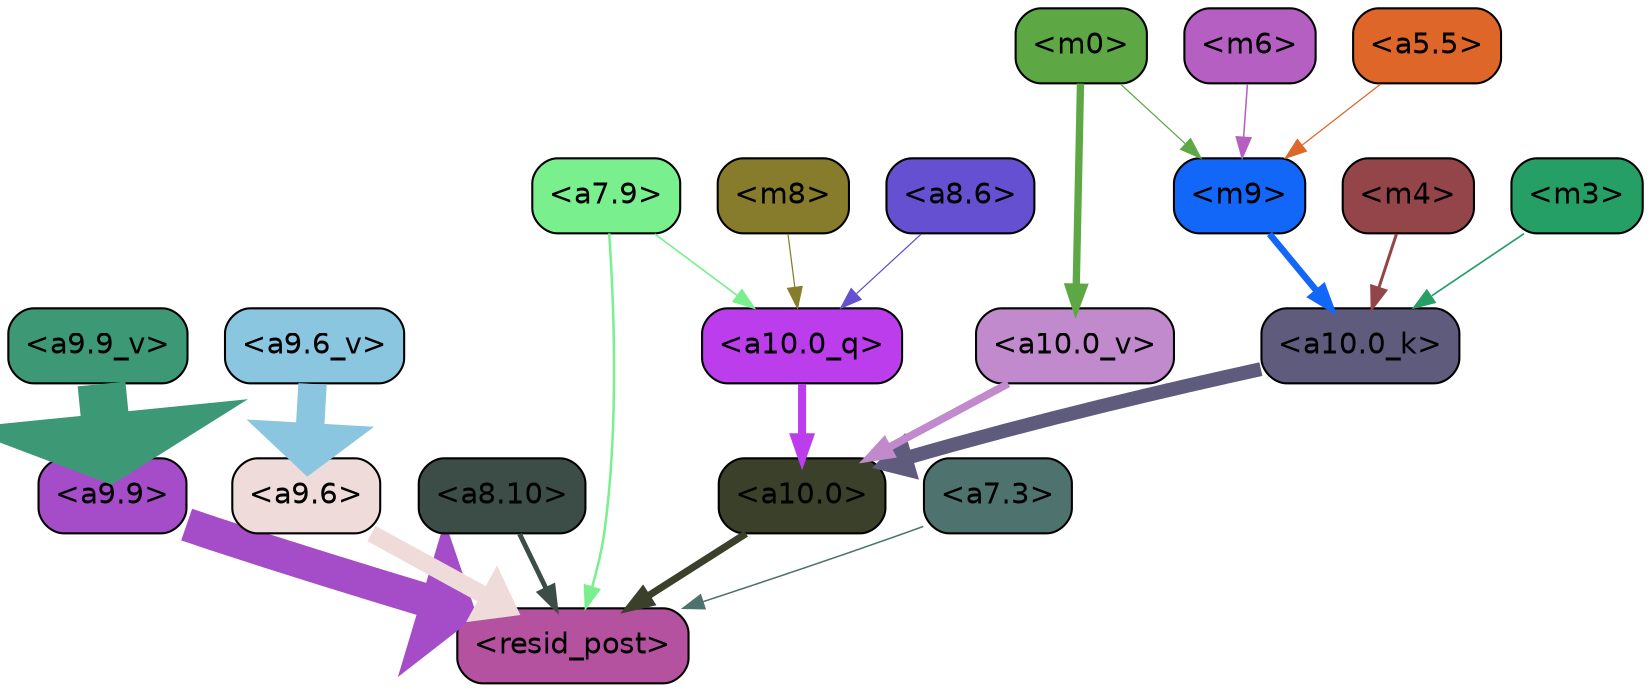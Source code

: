 strict digraph "" {
	graph [bgcolor=transparent,
		layout=dot,
		overlap=false,
		splines=true
	];
	"<a10.0>"	[color=black,
		fillcolor="#3b402a",
		fontname=Helvetica,
		shape=box,
		style="filled, rounded"];
	"<resid_post>"	[color=black,
		fillcolor="#b552a0",
		fontname=Helvetica,
		shape=box,
		style="filled, rounded"];
	"<a10.0>" -> "<resid_post>"	[color="#3b402a",
		penwidth=3.4253244400024414];
	"<a9.9>"	[color=black,
		fillcolor="#a54dc8",
		fontname=Helvetica,
		shape=box,
		style="filled, rounded"];
	"<a9.9>" -> "<resid_post>"	[color="#a54dc8",
		penwidth=16.05378818511963];
	"<a9.6>"	[color=black,
		fillcolor="#efdcda",
		fontname=Helvetica,
		shape=box,
		style="filled, rounded"];
	"<a9.6>" -> "<resid_post>"	[color="#efdcda",
		penwidth=8.33797836303711];
	"<a8.10>"	[color=black,
		fillcolor="#3c4d48",
		fontname=Helvetica,
		shape=box,
		style="filled, rounded"];
	"<a8.10>" -> "<resid_post>"	[color="#3c4d48",
		penwidth=2.3390636444091797];
	"<a7.9>"	[color=black,
		fillcolor="#7aef8e",
		fontname=Helvetica,
		shape=box,
		style="filled, rounded"];
	"<a7.9>" -> "<resid_post>"	[color="#7aef8e",
		penwidth=1.1926651000976562];
	"<a10.0_q>"	[color=black,
		fillcolor="#bb3dec",
		fontname=Helvetica,
		shape=box,
		style="filled, rounded"];
	"<a7.9>" -> "<a10.0_q>"	[color="#7aef8e",
		penwidth=0.7811813354492188];
	"<a7.3>"	[color=black,
		fillcolor="#4e736e",
		fontname=Helvetica,
		shape=box,
		style="filled, rounded"];
	"<a7.3>" -> "<resid_post>"	[color="#4e736e",
		penwidth=0.7339706420898438];
	"<a10.0_q>" -> "<a10.0>"	[color="#bb3dec",
		penwidth=3.861766815185547];
	"<a10.0_k>"	[color=black,
		fillcolor="#5e5b7c",
		fontname=Helvetica,
		shape=box,
		style="filled, rounded"];
	"<a10.0_k>" -> "<a10.0>"	[color="#5e5b7c",
		penwidth=6.691814422607422];
	"<a10.0_v>"	[color=black,
		fillcolor="#c08acc",
		fontname=Helvetica,
		shape=box,
		style="filled, rounded"];
	"<a10.0_v>" -> "<a10.0>"	[color="#c08acc",
		penwidth=3.703948974609375];
	"<m8>"	[color=black,
		fillcolor="#877c2c",
		fontname=Helvetica,
		shape=box,
		style="filled, rounded"];
	"<m8>" -> "<a10.0_q>"	[color="#877c2c",
		penwidth=0.6];
	"<a8.6>"	[color=black,
		fillcolor="#6550d1",
		fontname=Helvetica,
		shape=box,
		style="filled, rounded"];
	"<a8.6>" -> "<a10.0_q>"	[color="#6550d1",
		penwidth=0.6];
	"<m9>"	[color=black,
		fillcolor="#1267f9",
		fontname=Helvetica,
		shape=box,
		style="filled, rounded"];
	"<m9>" -> "<a10.0_k>"	[color="#1267f9",
		penwidth=3.1536026000976562];
	"<m4>"	[color=black,
		fillcolor="#93454a",
		fontname=Helvetica,
		shape=box,
		style="filled, rounded"];
	"<m4>" -> "<a10.0_k>"	[color="#93454a",
		penwidth=1.4532089233398438];
	"<m3>"	[color=black,
		fillcolor="#259f65",
		fontname=Helvetica,
		shape=box,
		style="filled, rounded"];
	"<m3>" -> "<a10.0_k>"	[color="#259f65",
		penwidth=0.8012542724609375];
	"<m0>"	[color=black,
		fillcolor="#5da845",
		fontname=Helvetica,
		shape=box,
		style="filled, rounded"];
	"<m0>" -> "<a10.0_v>"	[color="#5da845",
		penwidth=3.520832061767578];
	"<m0>" -> "<m9>"	[color="#5da845",
		penwidth=0.6];
	"<m6>"	[color=black,
		fillcolor="#b65fc2",
		fontname=Helvetica,
		shape=box,
		style="filled, rounded"];
	"<m6>" -> "<m9>"	[color="#b65fc2",
		penwidth=0.7276992797851562];
	"<a5.5>"	[color=black,
		fillcolor="#dd6628",
		fontname=Helvetica,
		shape=box,
		style="filled, rounded"];
	"<a5.5>" -> "<m9>"	[color="#dd6628",
		penwidth=0.6];
	"<a9.9_v>"	[color=black,
		fillcolor="#3d9875",
		fontname=Helvetica,
		shape=box,
		style="filled, rounded"];
	"<a9.9_v>" -> "<a9.9>"	[color="#3d9875",
		penwidth=23.02225112915039];
	"<a9.6_v>"	[color=black,
		fillcolor="#8bc6e0",
		fontname=Helvetica,
		shape=box,
		style="filled, rounded"];
	"<a9.6_v>" -> "<a9.6>"	[color="#8bc6e0",
		penwidth=13.634431838989258];
}
